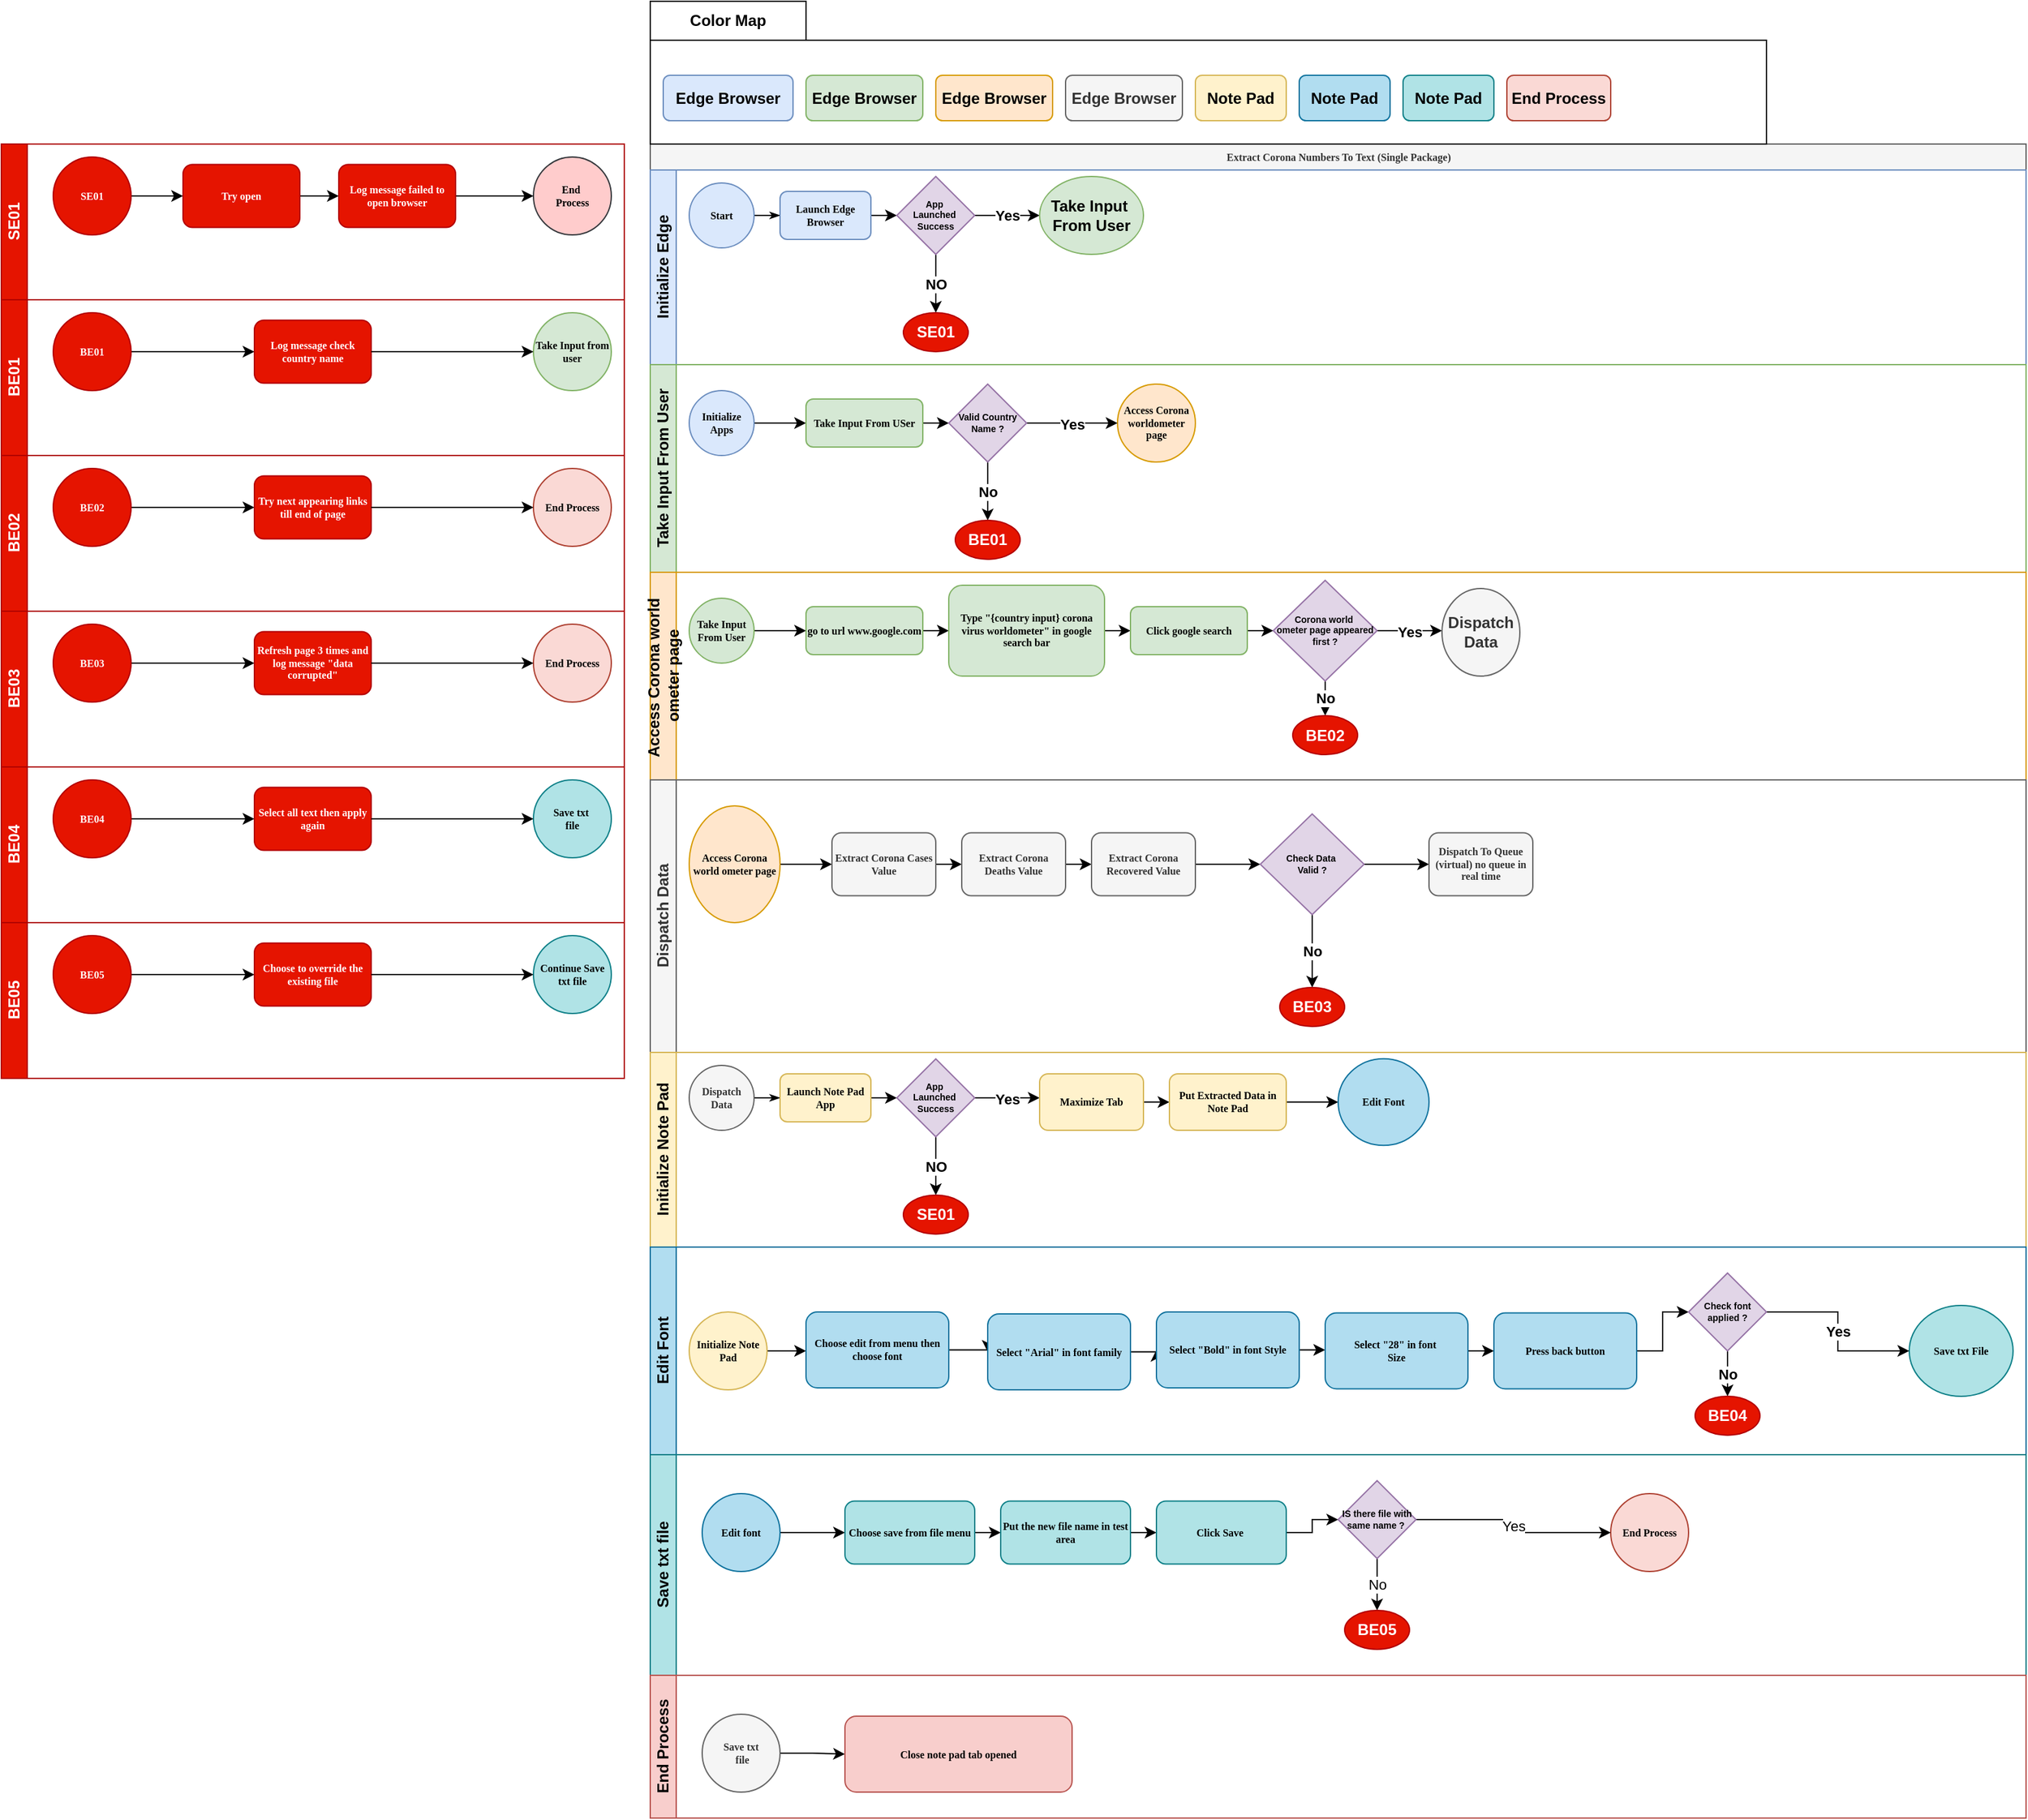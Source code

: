 <mxfile version="28.1.2">
  <diagram name="Page-1" id="c7488fd3-1785-93aa-aadb-54a6760d102a">
    <mxGraphModel dx="2142" dy="1476" grid="1" gridSize="10" guides="1" tooltips="1" connect="1" arrows="1" fold="1" page="1" pageScale="1" pageWidth="1100" pageHeight="850" background="none" math="0" shadow="0">
      <root>
        <mxCell id="0" />
        <mxCell id="1" parent="0" />
        <mxCell id="2b4e8129b02d487f-1" value="Extract Corona Numbers To Text (Single Package)" style="swimlane;html=1;childLayout=stackLayout;horizontal=1;startSize=20;horizontalStack=0;rounded=0;shadow=0;labelBackgroundColor=none;strokeWidth=1;fontFamily=Verdana;fontSize=8;align=center;fillColor=#f5f5f5;fontColor=#333333;strokeColor=#666666;" parent="1" vertex="1">
          <mxGeometry x="180" y="60" width="1060" height="1290" as="geometry">
            <mxRectangle x="180" y="70" width="60" height="20" as="alternateBounds" />
          </mxGeometry>
        </mxCell>
        <mxCell id="2b4e8129b02d487f-2" value="Initialize Edge" style="swimlane;html=1;startSize=20;horizontal=0;fillColor=#dae8fc;strokeColor=#6c8ebf;" parent="2b4e8129b02d487f-1" vertex="1">
          <mxGeometry y="20" width="1060" height="150" as="geometry" />
        </mxCell>
        <mxCell id="2b4e8129b02d487f-18" style="edgeStyle=orthogonalEdgeStyle;rounded=0;html=1;labelBackgroundColor=none;startArrow=none;startFill=0;startSize=5;endArrow=classicThin;endFill=1;endSize=5;jettySize=auto;orthogonalLoop=1;strokeWidth=1;fontFamily=Verdana;fontSize=8" parent="2b4e8129b02d487f-2" source="2b4e8129b02d487f-5" target="2b4e8129b02d487f-6" edge="1">
          <mxGeometry relative="1" as="geometry" />
        </mxCell>
        <mxCell id="2b4e8129b02d487f-5" value="Start" style="ellipse;whiteSpace=wrap;html=1;rounded=0;shadow=0;labelBackgroundColor=none;strokeWidth=1;fontFamily=Verdana;fontSize=8;align=center;fillColor=#dae8fc;strokeColor=#6c8ebf;fontStyle=1" parent="2b4e8129b02d487f-2" vertex="1">
          <mxGeometry x="30" y="10" width="50" height="50" as="geometry" />
        </mxCell>
        <mxCell id="lynWyJ27UmlPL52xSpIG-3" style="edgeStyle=orthogonalEdgeStyle;rounded=0;orthogonalLoop=1;jettySize=auto;html=1;exitX=1;exitY=0.5;exitDx=0;exitDy=0;entryX=0;entryY=0.5;entryDx=0;entryDy=0;" parent="2b4e8129b02d487f-2" source="2b4e8129b02d487f-6" target="lynWyJ27UmlPL52xSpIG-2" edge="1">
          <mxGeometry relative="1" as="geometry" />
        </mxCell>
        <mxCell id="2b4e8129b02d487f-6" value="Launch Edge Browser" style="rounded=1;whiteSpace=wrap;html=1;shadow=0;labelBackgroundColor=none;strokeWidth=1;fontFamily=Verdana;fontSize=8;align=center;fillColor=#dae8fc;strokeColor=#6c8ebf;fontStyle=1" parent="2b4e8129b02d487f-2" vertex="1">
          <mxGeometry x="100" y="16.5" width="70" height="37" as="geometry" />
        </mxCell>
        <mxCell id="lynWyJ27UmlPL52xSpIG-4" value="NO" style="edgeStyle=orthogonalEdgeStyle;rounded=0;orthogonalLoop=1;jettySize=auto;html=1;exitX=0.5;exitY=1;exitDx=0;exitDy=0;entryX=0.5;entryY=0;entryDx=0;entryDy=0;fontStyle=1" parent="2b4e8129b02d487f-2" source="lynWyJ27UmlPL52xSpIG-2" target="lynWyJ27UmlPL52xSpIG-1" edge="1">
          <mxGeometry relative="1" as="geometry" />
        </mxCell>
        <mxCell id="lynWyJ27UmlPL52xSpIG-6" value="Yes" style="edgeStyle=orthogonalEdgeStyle;rounded=0;orthogonalLoop=1;jettySize=auto;html=1;exitX=1;exitY=0.5;exitDx=0;exitDy=0;entryX=0;entryY=0.5;entryDx=0;entryDy=0;fontStyle=1" parent="2b4e8129b02d487f-2" source="lynWyJ27UmlPL52xSpIG-2" target="lynWyJ27UmlPL52xSpIG-25" edge="1">
          <mxGeometry relative="1" as="geometry">
            <mxPoint x="300" y="35" as="targetPoint" />
          </mxGeometry>
        </mxCell>
        <mxCell id="lynWyJ27UmlPL52xSpIG-2" value="App&amp;nbsp;&lt;div&gt;Launched&amp;nbsp;&lt;/div&gt;&lt;div&gt;Success&lt;/div&gt;" style="rhombus;whiteSpace=wrap;html=1;fillColor=#e1d5e7;strokeColor=#9673a6;fontSize=7;fontStyle=1" parent="2b4e8129b02d487f-2" vertex="1">
          <mxGeometry x="190" y="5" width="60" height="60" as="geometry" />
        </mxCell>
        <mxCell id="lynWyJ27UmlPL52xSpIG-1" value="SE01" style="ellipse;whiteSpace=wrap;html=1;fontStyle=1;fillColor=#e51400;fontColor=#ffffff;strokeColor=#B20000;" parent="2b4e8129b02d487f-2" vertex="1">
          <mxGeometry x="195" y="110" width="50" height="30" as="geometry" />
        </mxCell>
        <mxCell id="lynWyJ27UmlPL52xSpIG-25" value="&lt;font face=&quot;Helvetica&quot;&gt;&lt;span style=&quot;font-size: 12px; text-wrap-mode: nowrap;&quot;&gt;Take Input&amp;nbsp;&lt;/span&gt;&lt;/font&gt;&lt;div&gt;&lt;font face=&quot;Helvetica&quot;&gt;&lt;span style=&quot;font-size: 12px; text-wrap-mode: nowrap;&quot;&gt;From User&lt;/span&gt;&lt;/font&gt;&lt;/div&gt;" style="ellipse;whiteSpace=wrap;html=1;rounded=0;shadow=0;labelBackgroundColor=none;strokeWidth=1;fontFamily=Verdana;fontSize=8;align=center;fillColor=#d5e8d4;strokeColor=#82b366;fontStyle=1" parent="2b4e8129b02d487f-2" vertex="1">
          <mxGeometry x="300" y="5" width="80" height="60" as="geometry" />
        </mxCell>
        <mxCell id="7SpoKRPtstdozS_-fgGi-1" value="Take Input From User" style="swimlane;html=1;startSize=20;horizontal=0;fillColor=#d5e8d4;strokeColor=#82b366;" vertex="1" parent="2b4e8129b02d487f-1">
          <mxGeometry y="170" width="1060" height="160" as="geometry" />
        </mxCell>
        <mxCell id="7SpoKRPtstdozS_-fgGi-2" style="edgeStyle=orthogonalEdgeStyle;rounded=0;orthogonalLoop=1;jettySize=auto;html=1;exitX=1;exitY=0.5;exitDx=0;exitDy=0;entryX=0;entryY=0.5;entryDx=0;entryDy=0;" edge="1" parent="7SpoKRPtstdozS_-fgGi-1" source="7SpoKRPtstdozS_-fgGi-3" target="7SpoKRPtstdozS_-fgGi-5">
          <mxGeometry relative="1" as="geometry" />
        </mxCell>
        <mxCell id="7SpoKRPtstdozS_-fgGi-3" value="Initialize Apps" style="ellipse;whiteSpace=wrap;html=1;rounded=0;shadow=0;labelBackgroundColor=none;strokeWidth=1;fontFamily=Verdana;fontSize=8;align=center;fillColor=#dae8fc;strokeColor=#6c8ebf;fontStyle=1" vertex="1" parent="7SpoKRPtstdozS_-fgGi-1">
          <mxGeometry x="30" y="20" width="50" height="50" as="geometry" />
        </mxCell>
        <mxCell id="7SpoKRPtstdozS_-fgGi-4" style="edgeStyle=orthogonalEdgeStyle;rounded=0;orthogonalLoop=1;jettySize=auto;html=1;exitX=1;exitY=0.5;exitDx=0;exitDy=0;entryX=0;entryY=0.5;entryDx=0;entryDy=0;" edge="1" parent="7SpoKRPtstdozS_-fgGi-1" source="7SpoKRPtstdozS_-fgGi-5">
          <mxGeometry relative="1" as="geometry">
            <mxPoint x="230" y="45" as="targetPoint" />
          </mxGeometry>
        </mxCell>
        <mxCell id="7SpoKRPtstdozS_-fgGi-5" value="Take Input From USer" style="rounded=1;whiteSpace=wrap;html=1;shadow=0;labelBackgroundColor=none;strokeWidth=1;fontFamily=Verdana;fontSize=8;align=center;fillColor=#d5e8d4;strokeColor=#82b366;fontStyle=1" vertex="1" parent="7SpoKRPtstdozS_-fgGi-1">
          <mxGeometry x="120" y="26.5" width="90" height="37" as="geometry" />
        </mxCell>
        <mxCell id="7SpoKRPtstdozS_-fgGi-8" value="Access Corona worldometer page" style="ellipse;whiteSpace=wrap;html=1;rounded=0;shadow=0;labelBackgroundColor=none;strokeWidth=1;fontFamily=Verdana;fontSize=8;align=center;fillColor=#ffe6cc;strokeColor=#d79b00;fontStyle=1" vertex="1" parent="7SpoKRPtstdozS_-fgGi-1">
          <mxGeometry x="360" y="15" width="60" height="60" as="geometry" />
        </mxCell>
        <mxCell id="7SpoKRPtstdozS_-fgGi-23" value="No" style="edgeStyle=orthogonalEdgeStyle;rounded=0;orthogonalLoop=1;jettySize=auto;html=1;exitX=0.5;exitY=1;exitDx=0;exitDy=0;entryX=0.5;entryY=0;entryDx=0;entryDy=0;fontStyle=1" edge="1" parent="7SpoKRPtstdozS_-fgGi-1" source="7SpoKRPtstdozS_-fgGi-25" target="7SpoKRPtstdozS_-fgGi-26">
          <mxGeometry relative="1" as="geometry" />
        </mxCell>
        <mxCell id="7SpoKRPtstdozS_-fgGi-24" value="Yes" style="edgeStyle=orthogonalEdgeStyle;rounded=0;orthogonalLoop=1;jettySize=auto;html=1;exitX=1;exitY=0.5;exitDx=0;exitDy=0;entryX=0;entryY=0.5;entryDx=0;entryDy=0;fontStyle=1" edge="1" parent="7SpoKRPtstdozS_-fgGi-1" source="7SpoKRPtstdozS_-fgGi-25">
          <mxGeometry relative="1" as="geometry">
            <mxPoint x="360" y="45" as="targetPoint" />
          </mxGeometry>
        </mxCell>
        <mxCell id="7SpoKRPtstdozS_-fgGi-25" value="Valid Country Name ?" style="rhombus;whiteSpace=wrap;html=1;fillColor=#e1d5e7;strokeColor=#9673a6;fontSize=7;fontStyle=1" vertex="1" parent="7SpoKRPtstdozS_-fgGi-1">
          <mxGeometry x="230" y="15" width="60" height="60" as="geometry" />
        </mxCell>
        <mxCell id="7SpoKRPtstdozS_-fgGi-26" value="BE01" style="ellipse;whiteSpace=wrap;html=1;fontStyle=1;fillColor=#e51400;fontColor=#ffffff;strokeColor=#B20000;" vertex="1" parent="7SpoKRPtstdozS_-fgGi-1">
          <mxGeometry x="235" y="120" width="50" height="30" as="geometry" />
        </mxCell>
        <mxCell id="2b4e8129b02d487f-3" value="Access Corona world&amp;nbsp;&lt;div&gt;ometer page&lt;/div&gt;" style="swimlane;html=1;startSize=20;horizontal=0;fillColor=#ffe6cc;strokeColor=#d79b00;" parent="2b4e8129b02d487f-1" vertex="1">
          <mxGeometry y="330" width="1060" height="160" as="geometry" />
        </mxCell>
        <mxCell id="lynWyJ27UmlPL52xSpIG-29" style="edgeStyle=orthogonalEdgeStyle;rounded=0;orthogonalLoop=1;jettySize=auto;html=1;exitX=1;exitY=0.5;exitDx=0;exitDy=0;entryX=0;entryY=0.5;entryDx=0;entryDy=0;" parent="2b4e8129b02d487f-3" source="lynWyJ27UmlPL52xSpIG-27" target="lynWyJ27UmlPL52xSpIG-28" edge="1">
          <mxGeometry relative="1" as="geometry" />
        </mxCell>
        <mxCell id="lynWyJ27UmlPL52xSpIG-27" value="Take Input From User" style="ellipse;whiteSpace=wrap;html=1;rounded=0;shadow=0;labelBackgroundColor=none;strokeWidth=1;fontFamily=Verdana;fontSize=8;align=center;fillColor=#d5e8d4;strokeColor=#82b366;fontStyle=1" parent="2b4e8129b02d487f-3" vertex="1">
          <mxGeometry x="30" y="20" width="50" height="50" as="geometry" />
        </mxCell>
        <mxCell id="lynWyJ27UmlPL52xSpIG-32" style="edgeStyle=orthogonalEdgeStyle;rounded=0;orthogonalLoop=1;jettySize=auto;html=1;exitX=1;exitY=0.5;exitDx=0;exitDy=0;entryX=0;entryY=0.5;entryDx=0;entryDy=0;" parent="2b4e8129b02d487f-3" source="lynWyJ27UmlPL52xSpIG-28" edge="1">
          <mxGeometry relative="1" as="geometry">
            <mxPoint x="230" y="45" as="targetPoint" />
          </mxGeometry>
        </mxCell>
        <mxCell id="lynWyJ27UmlPL52xSpIG-28" value="go to url www.google.com" style="rounded=1;whiteSpace=wrap;html=1;shadow=0;labelBackgroundColor=none;strokeWidth=1;fontFamily=Verdana;fontSize=8;align=center;fillColor=#d5e8d4;strokeColor=#82b366;fontStyle=1" parent="2b4e8129b02d487f-3" vertex="1">
          <mxGeometry x="120" y="26.5" width="90" height="37" as="geometry" />
        </mxCell>
        <mxCell id="NPYk2-gNOx9nYLWtcwtR-2" style="edgeStyle=orthogonalEdgeStyle;rounded=0;orthogonalLoop=1;jettySize=auto;html=1;exitX=1;exitY=0.5;exitDx=0;exitDy=0;entryX=0;entryY=0.5;entryDx=0;entryDy=0;" parent="2b4e8129b02d487f-3" source="lynWyJ27UmlPL52xSpIG-35" target="NPYk2-gNOx9nYLWtcwtR-1" edge="1">
          <mxGeometry relative="1" as="geometry" />
        </mxCell>
        <mxCell id="lynWyJ27UmlPL52xSpIG-35" value="Type &quot;{country input} corona virus worldometer&quot; in google search bar" style="rounded=1;whiteSpace=wrap;html=1;shadow=0;labelBackgroundColor=none;strokeWidth=1;fontFamily=Verdana;fontSize=8;align=center;fillColor=#d5e8d4;strokeColor=#82b366;fontStyle=1" parent="2b4e8129b02d487f-3" vertex="1">
          <mxGeometry x="230" y="10" width="120" height="70" as="geometry" />
        </mxCell>
        <mxCell id="CSiGIN4jMo8cBrUreZCy-11" style="edgeStyle=orthogonalEdgeStyle;rounded=0;orthogonalLoop=1;jettySize=auto;html=1;exitX=1;exitY=0.5;exitDx=0;exitDy=0;entryX=0;entryY=0.5;entryDx=0;entryDy=0;" parent="2b4e8129b02d487f-3" source="NPYk2-gNOx9nYLWtcwtR-1" target="CSiGIN4jMo8cBrUreZCy-10" edge="1">
          <mxGeometry relative="1" as="geometry" />
        </mxCell>
        <mxCell id="NPYk2-gNOx9nYLWtcwtR-1" value="Click google search" style="rounded=1;whiteSpace=wrap;html=1;shadow=0;labelBackgroundColor=none;strokeWidth=1;fontFamily=Verdana;fontSize=8;align=center;fillColor=#d5e8d4;strokeColor=#82b366;fontStyle=1" parent="2b4e8129b02d487f-3" vertex="1">
          <mxGeometry x="370" y="26.5" width="90" height="37" as="geometry" />
        </mxCell>
        <mxCell id="CSiGIN4jMo8cBrUreZCy-13" value="No" style="edgeStyle=orthogonalEdgeStyle;rounded=0;orthogonalLoop=1;jettySize=auto;html=1;exitX=0.5;exitY=1;exitDx=0;exitDy=0;entryX=0.5;entryY=0;entryDx=0;entryDy=0;fontStyle=1" parent="2b4e8129b02d487f-3" source="CSiGIN4jMo8cBrUreZCy-10" target="CSiGIN4jMo8cBrUreZCy-12" edge="1">
          <mxGeometry relative="1" as="geometry" />
        </mxCell>
        <mxCell id="CSiGIN4jMo8cBrUreZCy-14" value="Yes" style="edgeStyle=orthogonalEdgeStyle;rounded=0;orthogonalLoop=1;jettySize=auto;html=1;exitX=1;exitY=0.5;exitDx=0;exitDy=0;fontStyle=1" parent="2b4e8129b02d487f-3" source="CSiGIN4jMo8cBrUreZCy-10" edge="1">
          <mxGeometry relative="1" as="geometry">
            <mxPoint x="610" y="45" as="targetPoint" />
          </mxGeometry>
        </mxCell>
        <mxCell id="CSiGIN4jMo8cBrUreZCy-10" value="Corona world&amp;nbsp;&lt;div&gt;ometer page appeared first ?&lt;/div&gt;" style="rhombus;whiteSpace=wrap;html=1;fillColor=#e1d5e7;strokeColor=#9673a6;fontSize=7;fontStyle=1" parent="2b4e8129b02d487f-3" vertex="1">
          <mxGeometry x="480" y="6.25" width="80" height="77.5" as="geometry" />
        </mxCell>
        <mxCell id="CSiGIN4jMo8cBrUreZCy-12" value="BE02" style="ellipse;whiteSpace=wrap;html=1;fontStyle=1;fillColor=#e51400;fontColor=#ffffff;strokeColor=#B20000;" parent="2b4e8129b02d487f-3" vertex="1">
          <mxGeometry x="495" y="110.5" width="50" height="30" as="geometry" />
        </mxCell>
        <mxCell id="7SpoKRPtstdozS_-fgGi-44" value="Dispatch Data" style="ellipse;whiteSpace=wrap;html=1;fontStyle=1;fillColor=#f5f5f5;strokeColor=#666666;fontColor=#333333;" vertex="1" parent="2b4e8129b02d487f-3">
          <mxGeometry x="610" y="12.5" width="60" height="67.5" as="geometry" />
        </mxCell>
        <mxCell id="m5smUrmSbZEZKF3f6fhh-96" value="Dispatch Data" style="swimlane;html=1;startSize=20;horizontal=0;fillColor=#f5f5f5;strokeColor=#666666;fontColor=#333333;" parent="2b4e8129b02d487f-1" vertex="1">
          <mxGeometry y="490" width="1060" height="210" as="geometry" />
        </mxCell>
        <mxCell id="m5smUrmSbZEZKF3f6fhh-97" style="edgeStyle=orthogonalEdgeStyle;rounded=0;orthogonalLoop=1;jettySize=auto;html=1;exitX=1;exitY=0.5;exitDx=0;exitDy=0;entryX=0;entryY=0.5;entryDx=0;entryDy=0;" parent="m5smUrmSbZEZKF3f6fhh-96" source="m5smUrmSbZEZKF3f6fhh-98" target="m5smUrmSbZEZKF3f6fhh-100" edge="1">
          <mxGeometry relative="1" as="geometry" />
        </mxCell>
        <mxCell id="m5smUrmSbZEZKF3f6fhh-98" value="Access Corona world ometer page" style="ellipse;whiteSpace=wrap;html=1;rounded=0;shadow=0;labelBackgroundColor=none;strokeWidth=1;fontFamily=Verdana;fontSize=8;align=center;fillColor=#ffe6cc;strokeColor=#d79b00;fontStyle=1" parent="m5smUrmSbZEZKF3f6fhh-96" vertex="1">
          <mxGeometry x="30" y="20" width="70" height="90" as="geometry" />
        </mxCell>
        <mxCell id="7SpoKRPtstdozS_-fgGi-47" style="edgeStyle=orthogonalEdgeStyle;rounded=0;orthogonalLoop=1;jettySize=auto;html=1;exitX=1;exitY=0.5;exitDx=0;exitDy=0;entryX=0;entryY=0.5;entryDx=0;entryDy=0;" edge="1" parent="m5smUrmSbZEZKF3f6fhh-96" source="m5smUrmSbZEZKF3f6fhh-100" target="7SpoKRPtstdozS_-fgGi-45">
          <mxGeometry relative="1" as="geometry" />
        </mxCell>
        <mxCell id="m5smUrmSbZEZKF3f6fhh-100" value="Extract Corona Cases Value" style="rounded=1;whiteSpace=wrap;html=1;shadow=0;labelBackgroundColor=none;strokeWidth=1;fontFamily=Verdana;fontSize=8;align=center;fillColor=#f5f5f5;strokeColor=#666666;fontStyle=1;fontColor=#333333;" parent="m5smUrmSbZEZKF3f6fhh-96" vertex="1">
          <mxGeometry x="140" y="40.75" width="80" height="48.5" as="geometry" />
        </mxCell>
        <mxCell id="7SpoKRPtstdozS_-fgGi-48" style="edgeStyle=orthogonalEdgeStyle;rounded=0;orthogonalLoop=1;jettySize=auto;html=1;exitX=1;exitY=0.5;exitDx=0;exitDy=0;entryX=0;entryY=0.5;entryDx=0;entryDy=0;" edge="1" parent="m5smUrmSbZEZKF3f6fhh-96" source="7SpoKRPtstdozS_-fgGi-45" target="7SpoKRPtstdozS_-fgGi-46">
          <mxGeometry relative="1" as="geometry" />
        </mxCell>
        <mxCell id="7SpoKRPtstdozS_-fgGi-45" value="Extract Corona Deaths Value" style="rounded=1;whiteSpace=wrap;html=1;shadow=0;labelBackgroundColor=none;strokeWidth=1;fontFamily=Verdana;fontSize=8;align=center;fillColor=#f5f5f5;strokeColor=#666666;fontStyle=1;fontColor=#333333;" vertex="1" parent="m5smUrmSbZEZKF3f6fhh-96">
          <mxGeometry x="240" y="40.75" width="80" height="48.5" as="geometry" />
        </mxCell>
        <mxCell id="7SpoKRPtstdozS_-fgGi-50" style="edgeStyle=orthogonalEdgeStyle;rounded=0;orthogonalLoop=1;jettySize=auto;html=1;exitX=1;exitY=0.5;exitDx=0;exitDy=0;entryX=0;entryY=0.5;entryDx=0;entryDy=0;" edge="1" parent="m5smUrmSbZEZKF3f6fhh-96" source="7SpoKRPtstdozS_-fgGi-46" target="7SpoKRPtstdozS_-fgGi-49">
          <mxGeometry relative="1" as="geometry" />
        </mxCell>
        <mxCell id="7SpoKRPtstdozS_-fgGi-46" value="Extract Corona Recovered Value" style="rounded=1;whiteSpace=wrap;html=1;shadow=0;labelBackgroundColor=none;strokeWidth=1;fontFamily=Verdana;fontSize=8;align=center;fillColor=#f5f5f5;strokeColor=#666666;fontStyle=1;fontColor=#333333;" vertex="1" parent="m5smUrmSbZEZKF3f6fhh-96">
          <mxGeometry x="340" y="40.75" width="80" height="48.5" as="geometry" />
        </mxCell>
        <mxCell id="7SpoKRPtstdozS_-fgGi-52" value="No" style="edgeStyle=orthogonalEdgeStyle;rounded=0;orthogonalLoop=1;jettySize=auto;html=1;exitX=0.5;exitY=1;exitDx=0;exitDy=0;entryX=0.5;entryY=0;entryDx=0;entryDy=0;fontStyle=1" edge="1" parent="m5smUrmSbZEZKF3f6fhh-96" source="7SpoKRPtstdozS_-fgGi-49" target="7SpoKRPtstdozS_-fgGi-51">
          <mxGeometry relative="1" as="geometry" />
        </mxCell>
        <mxCell id="7SpoKRPtstdozS_-fgGi-54" style="edgeStyle=orthogonalEdgeStyle;rounded=0;orthogonalLoop=1;jettySize=auto;html=1;exitX=1;exitY=0.5;exitDx=0;exitDy=0;entryX=0;entryY=0.5;entryDx=0;entryDy=0;" edge="1" parent="m5smUrmSbZEZKF3f6fhh-96" source="7SpoKRPtstdozS_-fgGi-49" target="7SpoKRPtstdozS_-fgGi-53">
          <mxGeometry relative="1" as="geometry" />
        </mxCell>
        <mxCell id="7SpoKRPtstdozS_-fgGi-49" value="Check Data&amp;nbsp;&lt;div&gt;Valid ?&lt;/div&gt;" style="rhombus;whiteSpace=wrap;html=1;fillColor=#e1d5e7;strokeColor=#9673a6;fontSize=7;fontStyle=1" vertex="1" parent="m5smUrmSbZEZKF3f6fhh-96">
          <mxGeometry x="470" y="26.25" width="80" height="77.5" as="geometry" />
        </mxCell>
        <mxCell id="7SpoKRPtstdozS_-fgGi-51" value="BE03" style="ellipse;whiteSpace=wrap;html=1;fontStyle=1;fillColor=#e51400;fontColor=#ffffff;strokeColor=#B20000;" vertex="1" parent="m5smUrmSbZEZKF3f6fhh-96">
          <mxGeometry x="485" y="160" width="50" height="30" as="geometry" />
        </mxCell>
        <mxCell id="7SpoKRPtstdozS_-fgGi-53" value="Dispatch To Queue (virtual) no queue in real time" style="rounded=1;whiteSpace=wrap;html=1;shadow=0;labelBackgroundColor=none;strokeWidth=1;fontFamily=Verdana;fontSize=8;align=center;fillColor=#f5f5f5;strokeColor=#666666;fontStyle=1;fontColor=#333333;" vertex="1" parent="m5smUrmSbZEZKF3f6fhh-96">
          <mxGeometry x="600" y="40.75" width="80" height="48.5" as="geometry" />
        </mxCell>
        <mxCell id="7SpoKRPtstdozS_-fgGi-55" value="Initialize Note Pad" style="swimlane;html=1;startSize=20;horizontal=0;fillColor=#fff2cc;strokeColor=#d6b656;" vertex="1" parent="2b4e8129b02d487f-1">
          <mxGeometry y="700" width="1060" height="150" as="geometry" />
        </mxCell>
        <mxCell id="7SpoKRPtstdozS_-fgGi-56" style="edgeStyle=orthogonalEdgeStyle;rounded=0;html=1;labelBackgroundColor=none;startArrow=none;startFill=0;startSize=5;endArrow=classicThin;endFill=1;endSize=5;jettySize=auto;orthogonalLoop=1;strokeWidth=1;fontFamily=Verdana;fontSize=8" edge="1" parent="7SpoKRPtstdozS_-fgGi-55" source="7SpoKRPtstdozS_-fgGi-57" target="7SpoKRPtstdozS_-fgGi-59">
          <mxGeometry relative="1" as="geometry" />
        </mxCell>
        <mxCell id="7SpoKRPtstdozS_-fgGi-57" value="Dispatch Data" style="ellipse;whiteSpace=wrap;html=1;rounded=0;shadow=0;labelBackgroundColor=none;strokeWidth=1;fontFamily=Verdana;fontSize=8;align=center;fillColor=#f5f5f5;strokeColor=#666666;fontStyle=1;fontColor=#333333;" vertex="1" parent="7SpoKRPtstdozS_-fgGi-55">
          <mxGeometry x="30" y="10" width="50" height="50" as="geometry" />
        </mxCell>
        <mxCell id="7SpoKRPtstdozS_-fgGi-58" style="edgeStyle=orthogonalEdgeStyle;rounded=0;orthogonalLoop=1;jettySize=auto;html=1;exitX=1;exitY=0.5;exitDx=0;exitDy=0;entryX=0;entryY=0.5;entryDx=0;entryDy=0;" edge="1" parent="7SpoKRPtstdozS_-fgGi-55" source="7SpoKRPtstdozS_-fgGi-59" target="7SpoKRPtstdozS_-fgGi-62">
          <mxGeometry relative="1" as="geometry" />
        </mxCell>
        <mxCell id="7SpoKRPtstdozS_-fgGi-59" value="Launch Note Pad App" style="rounded=1;whiteSpace=wrap;html=1;shadow=0;labelBackgroundColor=none;strokeWidth=1;fontFamily=Verdana;fontSize=8;align=center;fillColor=#fff2cc;strokeColor=#d6b656;fontStyle=1" vertex="1" parent="7SpoKRPtstdozS_-fgGi-55">
          <mxGeometry x="100" y="16.5" width="70" height="37" as="geometry" />
        </mxCell>
        <mxCell id="7SpoKRPtstdozS_-fgGi-60" value="NO" style="edgeStyle=orthogonalEdgeStyle;rounded=0;orthogonalLoop=1;jettySize=auto;html=1;exitX=0.5;exitY=1;exitDx=0;exitDy=0;entryX=0.5;entryY=0;entryDx=0;entryDy=0;fontStyle=1" edge="1" parent="7SpoKRPtstdozS_-fgGi-55" source="7SpoKRPtstdozS_-fgGi-62" target="7SpoKRPtstdozS_-fgGi-63">
          <mxGeometry relative="1" as="geometry" />
        </mxCell>
        <mxCell id="7SpoKRPtstdozS_-fgGi-61" value="Yes" style="edgeStyle=orthogonalEdgeStyle;rounded=0;orthogonalLoop=1;jettySize=auto;html=1;exitX=1;exitY=0.5;exitDx=0;exitDy=0;entryX=0;entryY=0.5;entryDx=0;entryDy=0;fontStyle=1" edge="1" parent="7SpoKRPtstdozS_-fgGi-55" source="7SpoKRPtstdozS_-fgGi-62">
          <mxGeometry relative="1" as="geometry">
            <mxPoint x="300" y="35" as="targetPoint" />
          </mxGeometry>
        </mxCell>
        <mxCell id="7SpoKRPtstdozS_-fgGi-62" value="App&amp;nbsp;&lt;div&gt;Launched&amp;nbsp;&lt;/div&gt;&lt;div&gt;Success&lt;/div&gt;" style="rhombus;whiteSpace=wrap;html=1;fillColor=#e1d5e7;strokeColor=#9673a6;fontSize=7;fontStyle=1" vertex="1" parent="7SpoKRPtstdozS_-fgGi-55">
          <mxGeometry x="190" y="5" width="60" height="60" as="geometry" />
        </mxCell>
        <mxCell id="7SpoKRPtstdozS_-fgGi-63" value="SE01" style="ellipse;whiteSpace=wrap;html=1;fontStyle=1;fillColor=#e51400;fontColor=#ffffff;strokeColor=#B20000;" vertex="1" parent="7SpoKRPtstdozS_-fgGi-55">
          <mxGeometry x="195" y="110" width="50" height="30" as="geometry" />
        </mxCell>
        <mxCell id="7SpoKRPtstdozS_-fgGi-68" style="edgeStyle=orthogonalEdgeStyle;rounded=0;orthogonalLoop=1;jettySize=auto;html=1;exitX=1;exitY=0.5;exitDx=0;exitDy=0;entryX=0;entryY=0.5;entryDx=0;entryDy=0;" edge="1" parent="7SpoKRPtstdozS_-fgGi-55" source="7SpoKRPtstdozS_-fgGi-66" target="7SpoKRPtstdozS_-fgGi-67">
          <mxGeometry relative="1" as="geometry" />
        </mxCell>
        <mxCell id="7SpoKRPtstdozS_-fgGi-66" value="Maximize Tab" style="rounded=1;whiteSpace=wrap;html=1;shadow=0;labelBackgroundColor=none;strokeWidth=1;fontFamily=Verdana;fontSize=8;align=center;fillColor=#fff2cc;strokeColor=#d6b656;fontStyle=1" vertex="1" parent="7SpoKRPtstdozS_-fgGi-55">
          <mxGeometry x="300" y="16.5" width="80" height="43.5" as="geometry" />
        </mxCell>
        <mxCell id="7SpoKRPtstdozS_-fgGi-70" style="edgeStyle=orthogonalEdgeStyle;rounded=0;orthogonalLoop=1;jettySize=auto;html=1;exitX=1;exitY=0.5;exitDx=0;exitDy=0;entryX=0;entryY=0.5;entryDx=0;entryDy=0;" edge="1" parent="7SpoKRPtstdozS_-fgGi-55" source="7SpoKRPtstdozS_-fgGi-67" target="7SpoKRPtstdozS_-fgGi-69">
          <mxGeometry relative="1" as="geometry" />
        </mxCell>
        <mxCell id="7SpoKRPtstdozS_-fgGi-67" value="Put Extracted Data in Note Pad" style="rounded=1;whiteSpace=wrap;html=1;shadow=0;labelBackgroundColor=none;strokeWidth=1;fontFamily=Verdana;fontSize=8;align=center;fillColor=#fff2cc;strokeColor=#d6b656;fontStyle=1" vertex="1" parent="7SpoKRPtstdozS_-fgGi-55">
          <mxGeometry x="400" y="16.5" width="90" height="43.5" as="geometry" />
        </mxCell>
        <mxCell id="7SpoKRPtstdozS_-fgGi-69" value="Edit Font" style="ellipse;whiteSpace=wrap;html=1;rounded=0;shadow=0;labelBackgroundColor=none;strokeWidth=1;fontFamily=Verdana;fontSize=8;align=center;fillColor=#b1ddf0;strokeColor=#10739e;fontStyle=1;" vertex="1" parent="7SpoKRPtstdozS_-fgGi-55">
          <mxGeometry x="530" y="4.87" width="70" height="66.75" as="geometry" />
        </mxCell>
        <mxCell id="2b4e8129b02d487f-4" value="Edit Font" style="swimlane;html=1;startSize=20;horizontal=0;fillColor=#b1ddf0;strokeColor=#10739e;" parent="2b4e8129b02d487f-1" vertex="1">
          <mxGeometry y="850" width="1060" height="160" as="geometry" />
        </mxCell>
        <mxCell id="lynWyJ27UmlPL52xSpIG-43" style="edgeStyle=orthogonalEdgeStyle;rounded=0;orthogonalLoop=1;jettySize=auto;html=1;exitX=1;exitY=0.5;exitDx=0;exitDy=0;entryX=0;entryY=0.5;entryDx=0;entryDy=0;" parent="2b4e8129b02d487f-4" source="lynWyJ27UmlPL52xSpIG-41" target="lynWyJ27UmlPL52xSpIG-42" edge="1">
          <mxGeometry relative="1" as="geometry" />
        </mxCell>
        <mxCell id="lynWyJ27UmlPL52xSpIG-41" value="Initialize Note Pad" style="ellipse;whiteSpace=wrap;html=1;rounded=0;shadow=0;labelBackgroundColor=none;strokeWidth=1;fontFamily=Verdana;fontSize=8;align=center;fillColor=#fff2cc;strokeColor=#d6b656;fontStyle=1" parent="2b4e8129b02d487f-4" vertex="1">
          <mxGeometry x="30" y="50" width="60" height="60" as="geometry" />
        </mxCell>
        <mxCell id="7SpoKRPtstdozS_-fgGi-77" style="edgeStyle=orthogonalEdgeStyle;rounded=0;orthogonalLoop=1;jettySize=auto;html=1;exitX=1;exitY=0.5;exitDx=0;exitDy=0;entryX=0;entryY=0.5;entryDx=0;entryDy=0;" edge="1" parent="2b4e8129b02d487f-4" source="lynWyJ27UmlPL52xSpIG-42" target="7SpoKRPtstdozS_-fgGi-74">
          <mxGeometry relative="1" as="geometry" />
        </mxCell>
        <mxCell id="lynWyJ27UmlPL52xSpIG-42" value="Choose edit from menu then choose font" style="rounded=1;whiteSpace=wrap;html=1;shadow=0;labelBackgroundColor=none;strokeWidth=1;fontFamily=Verdana;fontSize=8;align=center;fillColor=#b1ddf0;strokeColor=#10739e;fontStyle=1" parent="2b4e8129b02d487f-4" vertex="1">
          <mxGeometry x="120" y="50" width="110" height="58.5" as="geometry" />
        </mxCell>
        <mxCell id="7SpoKRPtstdozS_-fgGi-78" style="edgeStyle=orthogonalEdgeStyle;rounded=0;orthogonalLoop=1;jettySize=auto;html=1;exitX=1;exitY=0.5;exitDx=0;exitDy=0;entryX=0;entryY=0.5;entryDx=0;entryDy=0;" edge="1" parent="2b4e8129b02d487f-4" source="7SpoKRPtstdozS_-fgGi-74" target="7SpoKRPtstdozS_-fgGi-75">
          <mxGeometry relative="1" as="geometry" />
        </mxCell>
        <mxCell id="7SpoKRPtstdozS_-fgGi-74" value="Select &quot;Arial&quot; in font family" style="rounded=1;whiteSpace=wrap;html=1;shadow=0;labelBackgroundColor=none;strokeWidth=1;fontFamily=Verdana;fontSize=8;align=center;fillColor=#b1ddf0;strokeColor=#10739e;fontStyle=1" vertex="1" parent="2b4e8129b02d487f-4">
          <mxGeometry x="260" y="51.5" width="110" height="58.5" as="geometry" />
        </mxCell>
        <mxCell id="7SpoKRPtstdozS_-fgGi-79" style="edgeStyle=orthogonalEdgeStyle;rounded=0;orthogonalLoop=1;jettySize=auto;html=1;exitX=1;exitY=0.5;exitDx=0;exitDy=0;entryX=0;entryY=0.5;entryDx=0;entryDy=0;" edge="1" parent="2b4e8129b02d487f-4" source="7SpoKRPtstdozS_-fgGi-75" target="7SpoKRPtstdozS_-fgGi-76">
          <mxGeometry relative="1" as="geometry" />
        </mxCell>
        <mxCell id="7SpoKRPtstdozS_-fgGi-75" value="Select &quot;Bold&quot; in font Style" style="rounded=1;whiteSpace=wrap;html=1;shadow=0;labelBackgroundColor=none;strokeWidth=1;fontFamily=Verdana;fontSize=8;align=center;fillColor=#b1ddf0;strokeColor=#10739e;fontStyle=1" vertex="1" parent="2b4e8129b02d487f-4">
          <mxGeometry x="390" y="50" width="110" height="58.5" as="geometry" />
        </mxCell>
        <mxCell id="7SpoKRPtstdozS_-fgGi-81" style="edgeStyle=orthogonalEdgeStyle;rounded=0;orthogonalLoop=1;jettySize=auto;html=1;exitX=1;exitY=0.5;exitDx=0;exitDy=0;entryX=0;entryY=0.5;entryDx=0;entryDy=0;" edge="1" parent="2b4e8129b02d487f-4" source="7SpoKRPtstdozS_-fgGi-76" target="7SpoKRPtstdozS_-fgGi-80">
          <mxGeometry relative="1" as="geometry" />
        </mxCell>
        <mxCell id="7SpoKRPtstdozS_-fgGi-76" value="Select &quot;28&quot; in font&amp;nbsp;&lt;div&gt;Size&lt;/div&gt;" style="rounded=1;whiteSpace=wrap;html=1;shadow=0;labelBackgroundColor=none;strokeWidth=1;fontFamily=Verdana;fontSize=8;align=center;fillColor=#b1ddf0;strokeColor=#10739e;fontStyle=1" vertex="1" parent="2b4e8129b02d487f-4">
          <mxGeometry x="520" y="50.75" width="110" height="58.5" as="geometry" />
        </mxCell>
        <mxCell id="7SpoKRPtstdozS_-fgGi-89" style="edgeStyle=orthogonalEdgeStyle;rounded=0;orthogonalLoop=1;jettySize=auto;html=1;exitX=1;exitY=0.5;exitDx=0;exitDy=0;entryX=0;entryY=0.5;entryDx=0;entryDy=0;" edge="1" parent="2b4e8129b02d487f-4" source="7SpoKRPtstdozS_-fgGi-80" target="7SpoKRPtstdozS_-fgGi-88">
          <mxGeometry relative="1" as="geometry" />
        </mxCell>
        <mxCell id="7SpoKRPtstdozS_-fgGi-80" value="Press back button" style="rounded=1;whiteSpace=wrap;html=1;shadow=0;labelBackgroundColor=none;strokeWidth=1;fontFamily=Verdana;fontSize=8;align=center;fillColor=#b1ddf0;strokeColor=#10739e;fontStyle=1" vertex="1" parent="2b4e8129b02d487f-4">
          <mxGeometry x="650" y="50.75" width="110" height="58.5" as="geometry" />
        </mxCell>
        <mxCell id="7SpoKRPtstdozS_-fgGi-82" value="Save txt File" style="ellipse;whiteSpace=wrap;html=1;rounded=0;shadow=0;labelBackgroundColor=none;strokeWidth=1;fontFamily=Verdana;fontSize=8;align=center;fillColor=#b0e3e6;strokeColor=#0e8088;fontStyle=1" vertex="1" parent="2b4e8129b02d487f-4">
          <mxGeometry x="970" y="45" width="80" height="70" as="geometry" />
        </mxCell>
        <mxCell id="7SpoKRPtstdozS_-fgGi-91" value="No" style="edgeStyle=orthogonalEdgeStyle;rounded=0;orthogonalLoop=1;jettySize=auto;html=1;exitX=0.5;exitY=1;exitDx=0;exitDy=0;entryX=0.5;entryY=0;entryDx=0;entryDy=0;fontStyle=1" edge="1" parent="2b4e8129b02d487f-4" source="7SpoKRPtstdozS_-fgGi-88" target="7SpoKRPtstdozS_-fgGi-90">
          <mxGeometry relative="1" as="geometry" />
        </mxCell>
        <mxCell id="7SpoKRPtstdozS_-fgGi-92" value="Yes" style="edgeStyle=orthogonalEdgeStyle;rounded=0;orthogonalLoop=1;jettySize=auto;html=1;exitX=1;exitY=0.5;exitDx=0;exitDy=0;entryX=0;entryY=0.5;entryDx=0;entryDy=0;fontStyle=1" edge="1" parent="2b4e8129b02d487f-4" source="7SpoKRPtstdozS_-fgGi-88" target="7SpoKRPtstdozS_-fgGi-82">
          <mxGeometry relative="1" as="geometry" />
        </mxCell>
        <mxCell id="7SpoKRPtstdozS_-fgGi-88" value="Check font applied ?" style="rhombus;whiteSpace=wrap;html=1;fillColor=#e1d5e7;strokeColor=#9673a6;fontSize=7;fontStyle=1" vertex="1" parent="2b4e8129b02d487f-4">
          <mxGeometry x="800" y="20" width="60" height="60" as="geometry" />
        </mxCell>
        <mxCell id="7SpoKRPtstdozS_-fgGi-90" value="BE04" style="ellipse;whiteSpace=wrap;html=1;fontStyle=1;fillColor=#e51400;fontColor=#ffffff;strokeColor=#B20000;" vertex="1" parent="2b4e8129b02d487f-4">
          <mxGeometry x="805" y="115" width="50" height="30" as="geometry" />
        </mxCell>
        <mxCell id="7SpoKRPtstdozS_-fgGi-83" value="Save txt file" style="swimlane;html=1;startSize=20;horizontal=0;fillColor=#b0e3e6;strokeColor=#0e8088;" vertex="1" parent="2b4e8129b02d487f-1">
          <mxGeometry y="1010" width="1060" height="170" as="geometry" />
        </mxCell>
        <mxCell id="7SpoKRPtstdozS_-fgGi-84" style="edgeStyle=orthogonalEdgeStyle;rounded=0;orthogonalLoop=1;jettySize=auto;html=1;exitX=1;exitY=0.5;exitDx=0;exitDy=0;entryX=0;entryY=0.5;entryDx=0;entryDy=0;" edge="1" parent="7SpoKRPtstdozS_-fgGi-83" source="7SpoKRPtstdozS_-fgGi-85" target="7SpoKRPtstdozS_-fgGi-86">
          <mxGeometry relative="1" as="geometry" />
        </mxCell>
        <mxCell id="7SpoKRPtstdozS_-fgGi-85" value="Edit font" style="ellipse;whiteSpace=wrap;html=1;rounded=0;shadow=0;labelBackgroundColor=none;strokeWidth=1;fontFamily=Verdana;fontSize=8;align=center;fillColor=#b1ddf0;strokeColor=#10739e;fontStyle=1;" vertex="1" parent="7SpoKRPtstdozS_-fgGi-83">
          <mxGeometry x="40" y="30" width="60" height="60" as="geometry" />
        </mxCell>
        <mxCell id="7SpoKRPtstdozS_-fgGi-95" style="edgeStyle=orthogonalEdgeStyle;rounded=0;orthogonalLoop=1;jettySize=auto;html=1;exitX=1;exitY=0.5;exitDx=0;exitDy=0;entryX=0;entryY=0.5;entryDx=0;entryDy=0;" edge="1" parent="7SpoKRPtstdozS_-fgGi-83" source="7SpoKRPtstdozS_-fgGi-86" target="7SpoKRPtstdozS_-fgGi-93">
          <mxGeometry relative="1" as="geometry" />
        </mxCell>
        <mxCell id="7SpoKRPtstdozS_-fgGi-86" value="Choose save from file menu" style="rounded=1;whiteSpace=wrap;html=1;shadow=0;labelBackgroundColor=none;strokeWidth=1;fontFamily=Verdana;fontSize=8;align=center;fillColor=#b0e3e6;strokeColor=#0e8088;fontStyle=1" vertex="1" parent="7SpoKRPtstdozS_-fgGi-83">
          <mxGeometry x="150" y="35.75" width="100" height="48.5" as="geometry" />
        </mxCell>
        <mxCell id="7SpoKRPtstdozS_-fgGi-96" style="edgeStyle=orthogonalEdgeStyle;rounded=0;orthogonalLoop=1;jettySize=auto;html=1;exitX=1;exitY=0.5;exitDx=0;exitDy=0;entryX=0;entryY=0.5;entryDx=0;entryDy=0;" edge="1" parent="7SpoKRPtstdozS_-fgGi-83" source="7SpoKRPtstdozS_-fgGi-93" target="7SpoKRPtstdozS_-fgGi-94">
          <mxGeometry relative="1" as="geometry" />
        </mxCell>
        <mxCell id="7SpoKRPtstdozS_-fgGi-93" value="Put the new file name in test area" style="rounded=1;whiteSpace=wrap;html=1;shadow=0;labelBackgroundColor=none;strokeWidth=1;fontFamily=Verdana;fontSize=8;align=center;fillColor=#b0e3e6;strokeColor=#0e8088;fontStyle=1" vertex="1" parent="7SpoKRPtstdozS_-fgGi-83">
          <mxGeometry x="270" y="35.75" width="100" height="48.5" as="geometry" />
        </mxCell>
        <mxCell id="7SpoKRPtstdozS_-fgGi-113" style="edgeStyle=orthogonalEdgeStyle;rounded=0;orthogonalLoop=1;jettySize=auto;html=1;exitX=1;exitY=0.5;exitDx=0;exitDy=0;entryX=0;entryY=0.5;entryDx=0;entryDy=0;" edge="1" parent="7SpoKRPtstdozS_-fgGi-83" source="7SpoKRPtstdozS_-fgGi-94" target="7SpoKRPtstdozS_-fgGi-112">
          <mxGeometry relative="1" as="geometry" />
        </mxCell>
        <mxCell id="7SpoKRPtstdozS_-fgGi-94" value="Click Save&amp;nbsp;" style="rounded=1;whiteSpace=wrap;html=1;shadow=0;labelBackgroundColor=none;strokeWidth=1;fontFamily=Verdana;fontSize=8;align=center;fillColor=#b0e3e6;strokeColor=#0e8088;fontStyle=1" vertex="1" parent="7SpoKRPtstdozS_-fgGi-83">
          <mxGeometry x="390" y="35.75" width="100" height="48.5" as="geometry" />
        </mxCell>
        <mxCell id="7SpoKRPtstdozS_-fgGi-98" value="End Process" style="ellipse;whiteSpace=wrap;html=1;rounded=0;shadow=0;labelBackgroundColor=none;strokeWidth=1;fontFamily=Verdana;fontSize=8;align=center;fillColor=#fad9d5;strokeColor=#ae4132;fontStyle=1;" vertex="1" parent="7SpoKRPtstdozS_-fgGi-83">
          <mxGeometry x="740" y="30" width="60" height="60" as="geometry" />
        </mxCell>
        <mxCell id="7SpoKRPtstdozS_-fgGi-115" value="No" style="edgeStyle=orthogonalEdgeStyle;rounded=0;orthogonalLoop=1;jettySize=auto;html=1;exitX=0.5;exitY=1;exitDx=0;exitDy=0;entryX=0.5;entryY=0;entryDx=0;entryDy=0;" edge="1" parent="7SpoKRPtstdozS_-fgGi-83" source="7SpoKRPtstdozS_-fgGi-112" target="7SpoKRPtstdozS_-fgGi-114">
          <mxGeometry relative="1" as="geometry" />
        </mxCell>
        <mxCell id="7SpoKRPtstdozS_-fgGi-117" value="Yes" style="edgeStyle=orthogonalEdgeStyle;rounded=0;orthogonalLoop=1;jettySize=auto;html=1;exitX=1;exitY=0.5;exitDx=0;exitDy=0;" edge="1" parent="7SpoKRPtstdozS_-fgGi-83" source="7SpoKRPtstdozS_-fgGi-112" target="7SpoKRPtstdozS_-fgGi-98">
          <mxGeometry relative="1" as="geometry" />
        </mxCell>
        <mxCell id="7SpoKRPtstdozS_-fgGi-112" value="IS there file with same name ?&amp;nbsp;" style="rhombus;whiteSpace=wrap;html=1;fillColor=#e1d5e7;strokeColor=#9673a6;fontSize=7;fontStyle=1" vertex="1" parent="7SpoKRPtstdozS_-fgGi-83">
          <mxGeometry x="530" y="20" width="60" height="60" as="geometry" />
        </mxCell>
        <mxCell id="7SpoKRPtstdozS_-fgGi-114" value="BE05" style="ellipse;whiteSpace=wrap;html=1;fontStyle=1;fillColor=#e51400;fontColor=#ffffff;strokeColor=#B20000;" vertex="1" parent="7SpoKRPtstdozS_-fgGi-83">
          <mxGeometry x="535" y="120" width="50" height="30" as="geometry" />
        </mxCell>
        <mxCell id="m5smUrmSbZEZKF3f6fhh-278" value="End Process" style="swimlane;html=1;startSize=20;horizontal=0;fillColor=#f8cecc;strokeColor=#b85450;" parent="2b4e8129b02d487f-1" vertex="1">
          <mxGeometry y="1180" width="1060" height="110" as="geometry" />
        </mxCell>
        <mxCell id="m5smUrmSbZEZKF3f6fhh-279" style="edgeStyle=orthogonalEdgeStyle;rounded=0;orthogonalLoop=1;jettySize=auto;html=1;exitX=1;exitY=0.5;exitDx=0;exitDy=0;entryX=0;entryY=0.5;entryDx=0;entryDy=0;" parent="m5smUrmSbZEZKF3f6fhh-278" source="m5smUrmSbZEZKF3f6fhh-280" target="m5smUrmSbZEZKF3f6fhh-281" edge="1">
          <mxGeometry relative="1" as="geometry" />
        </mxCell>
        <mxCell id="m5smUrmSbZEZKF3f6fhh-280" value="Save txt&lt;div&gt;&amp;nbsp;file&lt;/div&gt;" style="ellipse;whiteSpace=wrap;html=1;rounded=0;shadow=0;labelBackgroundColor=none;strokeWidth=1;fontFamily=Verdana;fontSize=8;align=center;fillColor=#f5f5f5;strokeColor=#666666;fontStyle=1;fontColor=#333333;" parent="m5smUrmSbZEZKF3f6fhh-278" vertex="1">
          <mxGeometry x="40" y="30" width="60" height="60" as="geometry" />
        </mxCell>
        <mxCell id="m5smUrmSbZEZKF3f6fhh-281" value="Close note pad tab opened" style="rounded=1;whiteSpace=wrap;html=1;shadow=0;labelBackgroundColor=none;strokeWidth=1;fontFamily=Verdana;fontSize=8;align=center;fillColor=#f8cecc;strokeColor=#b85450;fontStyle=1" parent="m5smUrmSbZEZKF3f6fhh-278" vertex="1">
          <mxGeometry x="150" y="31.5" width="175" height="58.5" as="geometry" />
        </mxCell>
        <mxCell id="m5smUrmSbZEZKF3f6fhh-13" value="" style="rounded=0;whiteSpace=wrap;html=1;" parent="1" vertex="1">
          <mxGeometry x="180" y="-20" width="860" height="80" as="geometry" />
        </mxCell>
        <mxCell id="m5smUrmSbZEZKF3f6fhh-14" value="Color Map" style="rounded=0;whiteSpace=wrap;html=1;fontStyle=1" parent="1" vertex="1">
          <mxGeometry x="180" y="-50" width="120" height="30" as="geometry" />
        </mxCell>
        <mxCell id="m5smUrmSbZEZKF3f6fhh-15" value="Edge Browser" style="rounded=1;whiteSpace=wrap;html=1;fillColor=#dae8fc;strokeColor=#6c8ebf;fontStyle=1" parent="1" vertex="1">
          <mxGeometry x="190" y="7" width="100" height="35" as="geometry" />
        </mxCell>
        <mxCell id="m5smUrmSbZEZKF3f6fhh-16" value="Edge Browser" style="rounded=1;whiteSpace=wrap;html=1;fillColor=#d5e8d4;strokeColor=#82b366;fontStyle=1" parent="1" vertex="1">
          <mxGeometry x="300" y="7" width="90" height="35" as="geometry" />
        </mxCell>
        <mxCell id="m5smUrmSbZEZKF3f6fhh-17" value="Edge Browser" style="rounded=1;whiteSpace=wrap;html=1;fillColor=#ffe6cc;strokeColor=#d79b00;fontStyle=1" parent="1" vertex="1">
          <mxGeometry x="400" y="7" width="90" height="35" as="geometry" />
        </mxCell>
        <mxCell id="m5smUrmSbZEZKF3f6fhh-18" value="Edge Browser" style="rounded=1;whiteSpace=wrap;html=1;fillColor=#f5f5f5;strokeColor=#666666;fontStyle=1;fontColor=#333333;" parent="1" vertex="1">
          <mxGeometry x="500" y="7" width="90" height="35" as="geometry" />
        </mxCell>
        <mxCell id="m5smUrmSbZEZKF3f6fhh-23" value="Note Pad" style="rounded=1;whiteSpace=wrap;html=1;fontStyle=1;fillColor=#fff2cc;strokeColor=#d6b656;" parent="1" vertex="1">
          <mxGeometry x="600" y="7" width="70" height="35" as="geometry" />
        </mxCell>
        <mxCell id="m5smUrmSbZEZKF3f6fhh-54" value="SE01" style="swimlane;html=1;startSize=20;horizontal=0;fillColor=#e51400;strokeColor=#B20000;fontColor=#ffffff;" parent="1" vertex="1">
          <mxGeometry x="-320" y="60" width="480" height="120" as="geometry" />
        </mxCell>
        <mxCell id="m5smUrmSbZEZKF3f6fhh-55" style="edgeStyle=orthogonalEdgeStyle;rounded=0;orthogonalLoop=1;jettySize=auto;html=1;exitX=1;exitY=0.5;exitDx=0;exitDy=0;entryX=0;entryY=0.5;entryDx=0;entryDy=0;" parent="m5smUrmSbZEZKF3f6fhh-54" source="m5smUrmSbZEZKF3f6fhh-56" target="m5smUrmSbZEZKF3f6fhh-58" edge="1">
          <mxGeometry relative="1" as="geometry">
            <mxPoint x="140" y="40" as="targetPoint" />
          </mxGeometry>
        </mxCell>
        <mxCell id="m5smUrmSbZEZKF3f6fhh-56" value="SE01" style="ellipse;whiteSpace=wrap;html=1;rounded=0;shadow=0;labelBackgroundColor=none;strokeWidth=1;fontFamily=Verdana;fontSize=8;align=center;fillColor=#e51400;strokeColor=#B20000;fontStyle=1;fontColor=#ffffff;" parent="m5smUrmSbZEZKF3f6fhh-54" vertex="1">
          <mxGeometry x="40" y="10" width="60" height="60" as="geometry" />
        </mxCell>
        <mxCell id="NPYk2-gNOx9nYLWtcwtR-21" style="edgeStyle=orthogonalEdgeStyle;rounded=0;orthogonalLoop=1;jettySize=auto;html=1;exitX=1;exitY=0.5;exitDx=0;exitDy=0;entryX=0;entryY=0.5;entryDx=0;entryDy=0;" parent="m5smUrmSbZEZKF3f6fhh-54" source="m5smUrmSbZEZKF3f6fhh-58" target="NPYk2-gNOx9nYLWtcwtR-20" edge="1">
          <mxGeometry relative="1" as="geometry" />
        </mxCell>
        <mxCell id="m5smUrmSbZEZKF3f6fhh-58" value="Try open" style="rounded=1;whiteSpace=wrap;html=1;shadow=0;labelBackgroundColor=none;strokeWidth=1;fontFamily=Verdana;fontSize=8;align=center;fillColor=#e51400;strokeColor=#B20000;fontStyle=1;fontColor=#ffffff;" parent="m5smUrmSbZEZKF3f6fhh-54" vertex="1">
          <mxGeometry x="140" y="15.75" width="90" height="48.5" as="geometry" />
        </mxCell>
        <mxCell id="m5smUrmSbZEZKF3f6fhh-59" value="End&amp;nbsp;&lt;div&gt;Process&lt;/div&gt;" style="ellipse;whiteSpace=wrap;html=1;rounded=0;shadow=0;labelBackgroundColor=none;strokeWidth=1;fontFamily=Verdana;fontSize=8;align=center;fillColor=#ffcccc;strokeColor=#36393d;fontStyle=1;" parent="m5smUrmSbZEZKF3f6fhh-54" vertex="1">
          <mxGeometry x="410" y="10" width="60" height="60" as="geometry" />
        </mxCell>
        <mxCell id="NPYk2-gNOx9nYLWtcwtR-22" style="edgeStyle=orthogonalEdgeStyle;rounded=0;orthogonalLoop=1;jettySize=auto;html=1;exitX=1;exitY=0.5;exitDx=0;exitDy=0;entryX=0;entryY=0.5;entryDx=0;entryDy=0;" parent="m5smUrmSbZEZKF3f6fhh-54" source="NPYk2-gNOx9nYLWtcwtR-20" target="m5smUrmSbZEZKF3f6fhh-59" edge="1">
          <mxGeometry relative="1" as="geometry" />
        </mxCell>
        <mxCell id="NPYk2-gNOx9nYLWtcwtR-20" value="Log message failed to open browser" style="rounded=1;whiteSpace=wrap;html=1;shadow=0;labelBackgroundColor=none;strokeWidth=1;fontFamily=Verdana;fontSize=8;align=center;fillColor=#e51400;strokeColor=#B20000;fontStyle=1;fontColor=#ffffff;" parent="m5smUrmSbZEZKF3f6fhh-54" vertex="1">
          <mxGeometry x="260" y="15.75" width="90" height="48.5" as="geometry" />
        </mxCell>
        <mxCell id="CSiGIN4jMo8cBrUreZCy-1" value="BE01" style="swimlane;html=1;startSize=20;horizontal=0;fillColor=#e51400;strokeColor=#B20000;fontColor=#ffffff;" parent="1" vertex="1">
          <mxGeometry x="-320" y="180" width="480" height="120" as="geometry" />
        </mxCell>
        <mxCell id="CSiGIN4jMo8cBrUreZCy-2" style="edgeStyle=orthogonalEdgeStyle;rounded=0;orthogonalLoop=1;jettySize=auto;html=1;exitX=1;exitY=0.5;exitDx=0;exitDy=0;entryX=0;entryY=0.5;entryDx=0;entryDy=0;" parent="CSiGIN4jMo8cBrUreZCy-1" source="CSiGIN4jMo8cBrUreZCy-3" target="CSiGIN4jMo8cBrUreZCy-5" edge="1">
          <mxGeometry relative="1" as="geometry">
            <mxPoint x="140" y="40" as="targetPoint" />
          </mxGeometry>
        </mxCell>
        <mxCell id="CSiGIN4jMo8cBrUreZCy-3" value="BE01" style="ellipse;whiteSpace=wrap;html=1;rounded=0;shadow=0;labelBackgroundColor=none;strokeWidth=1;fontFamily=Verdana;fontSize=8;align=center;fillColor=#e51400;strokeColor=#B20000;fontStyle=1;fontColor=#ffffff;" parent="CSiGIN4jMo8cBrUreZCy-1" vertex="1">
          <mxGeometry x="40" y="10" width="60" height="60" as="geometry" />
        </mxCell>
        <mxCell id="CSiGIN4jMo8cBrUreZCy-5" value="Log message check country name" style="rounded=1;whiteSpace=wrap;html=1;shadow=0;labelBackgroundColor=none;strokeWidth=1;fontFamily=Verdana;fontSize=8;align=center;fillColor=#e51400;strokeColor=#B20000;fontStyle=1;fontColor=#ffffff;" parent="CSiGIN4jMo8cBrUreZCy-1" vertex="1">
          <mxGeometry x="195" y="15.75" width="90" height="48.5" as="geometry" />
        </mxCell>
        <mxCell id="CSiGIN4jMo8cBrUreZCy-6" value="Take Input from user" style="ellipse;whiteSpace=wrap;html=1;rounded=0;shadow=0;labelBackgroundColor=none;strokeWidth=1;fontFamily=Verdana;fontSize=8;align=center;fillColor=#d5e8d4;strokeColor=#82b366;fontStyle=1;" parent="CSiGIN4jMo8cBrUreZCy-1" vertex="1">
          <mxGeometry x="410" y="10" width="60" height="60" as="geometry" />
        </mxCell>
        <mxCell id="CSiGIN4jMo8cBrUreZCy-7" style="edgeStyle=orthogonalEdgeStyle;rounded=0;orthogonalLoop=1;jettySize=auto;html=1;exitX=1;exitY=0.5;exitDx=0;exitDy=0;entryX=0;entryY=0.5;entryDx=0;entryDy=0;" parent="CSiGIN4jMo8cBrUreZCy-1" source="CSiGIN4jMo8cBrUreZCy-5" target="CSiGIN4jMo8cBrUreZCy-6" edge="1">
          <mxGeometry relative="1" as="geometry">
            <mxPoint x="350" y="40" as="sourcePoint" />
          </mxGeometry>
        </mxCell>
        <mxCell id="CSiGIN4jMo8cBrUreZCy-23" value="BE02" style="swimlane;html=1;startSize=20;horizontal=0;fillColor=#e51400;strokeColor=#B20000;fontColor=#ffffff;" parent="1" vertex="1">
          <mxGeometry x="-320" y="300" width="480" height="120" as="geometry" />
        </mxCell>
        <mxCell id="CSiGIN4jMo8cBrUreZCy-24" style="edgeStyle=orthogonalEdgeStyle;rounded=0;orthogonalLoop=1;jettySize=auto;html=1;exitX=1;exitY=0.5;exitDx=0;exitDy=0;entryX=0;entryY=0.5;entryDx=0;entryDy=0;" parent="CSiGIN4jMo8cBrUreZCy-23" source="CSiGIN4jMo8cBrUreZCy-25" target="CSiGIN4jMo8cBrUreZCy-26" edge="1">
          <mxGeometry relative="1" as="geometry">
            <mxPoint x="140" y="40" as="targetPoint" />
          </mxGeometry>
        </mxCell>
        <mxCell id="CSiGIN4jMo8cBrUreZCy-25" value="BE02" style="ellipse;whiteSpace=wrap;html=1;rounded=0;shadow=0;labelBackgroundColor=none;strokeWidth=1;fontFamily=Verdana;fontSize=8;align=center;fillColor=#e51400;strokeColor=#B20000;fontStyle=1;fontColor=#ffffff;" parent="CSiGIN4jMo8cBrUreZCy-23" vertex="1">
          <mxGeometry x="40" y="10" width="60" height="60" as="geometry" />
        </mxCell>
        <mxCell id="CSiGIN4jMo8cBrUreZCy-26" value="Try next appearing links till end of page" style="rounded=1;whiteSpace=wrap;html=1;shadow=0;labelBackgroundColor=none;strokeWidth=1;fontFamily=Verdana;fontSize=8;align=center;fillColor=#e51400;strokeColor=#B20000;fontStyle=1;fontColor=#ffffff;" parent="CSiGIN4jMo8cBrUreZCy-23" vertex="1">
          <mxGeometry x="195" y="15.75" width="90" height="48.5" as="geometry" />
        </mxCell>
        <mxCell id="CSiGIN4jMo8cBrUreZCy-27" value="End Process" style="ellipse;whiteSpace=wrap;html=1;rounded=0;shadow=0;labelBackgroundColor=none;strokeWidth=1;fontFamily=Verdana;fontSize=8;align=center;fillColor=#fad9d5;strokeColor=#ae4132;fontStyle=1;" parent="CSiGIN4jMo8cBrUreZCy-23" vertex="1">
          <mxGeometry x="410" y="10" width="60" height="60" as="geometry" />
        </mxCell>
        <mxCell id="CSiGIN4jMo8cBrUreZCy-28" style="edgeStyle=orthogonalEdgeStyle;rounded=0;orthogonalLoop=1;jettySize=auto;html=1;exitX=1;exitY=0.5;exitDx=0;exitDy=0;entryX=0;entryY=0.5;entryDx=0;entryDy=0;" parent="CSiGIN4jMo8cBrUreZCy-23" source="CSiGIN4jMo8cBrUreZCy-26" target="CSiGIN4jMo8cBrUreZCy-27" edge="1">
          <mxGeometry relative="1" as="geometry">
            <mxPoint x="350" y="40" as="sourcePoint" />
          </mxGeometry>
        </mxCell>
        <mxCell id="7SpoKRPtstdozS_-fgGi-71" value="Note Pad" style="rounded=1;whiteSpace=wrap;html=1;fontStyle=1;fillColor=#b1ddf0;strokeColor=#10739e;" vertex="1" parent="1">
          <mxGeometry x="680" y="7" width="70" height="35" as="geometry" />
        </mxCell>
        <mxCell id="7SpoKRPtstdozS_-fgGi-72" value="Note Pad" style="rounded=1;whiteSpace=wrap;html=1;fontStyle=1;fillColor=#b0e3e6;strokeColor=#0e8088;" vertex="1" parent="1">
          <mxGeometry x="760" y="7" width="70" height="35" as="geometry" />
        </mxCell>
        <mxCell id="7SpoKRPtstdozS_-fgGi-73" value="End Process" style="rounded=1;whiteSpace=wrap;html=1;fontStyle=1;fillColor=#fad9d5;strokeColor=#ae4132;" vertex="1" parent="1">
          <mxGeometry x="840" y="7" width="80" height="35" as="geometry" />
        </mxCell>
        <mxCell id="7SpoKRPtstdozS_-fgGi-100" value="BE03" style="swimlane;html=1;startSize=20;horizontal=0;fillColor=#e51400;strokeColor=#B20000;fontColor=#ffffff;" vertex="1" parent="1">
          <mxGeometry x="-320" y="420" width="480" height="120" as="geometry" />
        </mxCell>
        <mxCell id="7SpoKRPtstdozS_-fgGi-101" style="edgeStyle=orthogonalEdgeStyle;rounded=0;orthogonalLoop=1;jettySize=auto;html=1;exitX=1;exitY=0.5;exitDx=0;exitDy=0;entryX=0;entryY=0.5;entryDx=0;entryDy=0;" edge="1" parent="7SpoKRPtstdozS_-fgGi-100" source="7SpoKRPtstdozS_-fgGi-102" target="7SpoKRPtstdozS_-fgGi-103">
          <mxGeometry relative="1" as="geometry">
            <mxPoint x="140" y="40" as="targetPoint" />
          </mxGeometry>
        </mxCell>
        <mxCell id="7SpoKRPtstdozS_-fgGi-102" value="BE03" style="ellipse;whiteSpace=wrap;html=1;rounded=0;shadow=0;labelBackgroundColor=none;strokeWidth=1;fontFamily=Verdana;fontSize=8;align=center;fillColor=#e51400;strokeColor=#B20000;fontStyle=1;fontColor=#ffffff;" vertex="1" parent="7SpoKRPtstdozS_-fgGi-100">
          <mxGeometry x="40" y="10" width="60" height="60" as="geometry" />
        </mxCell>
        <mxCell id="7SpoKRPtstdozS_-fgGi-103" value="Refresh page 3 times and log message &quot;data corrupted&quot;" style="rounded=1;whiteSpace=wrap;html=1;shadow=0;labelBackgroundColor=none;strokeWidth=1;fontFamily=Verdana;fontSize=8;align=center;fillColor=#e51400;strokeColor=#B20000;fontStyle=1;fontColor=#ffffff;" vertex="1" parent="7SpoKRPtstdozS_-fgGi-100">
          <mxGeometry x="195" y="15.75" width="90" height="48.5" as="geometry" />
        </mxCell>
        <mxCell id="7SpoKRPtstdozS_-fgGi-104" value="End Process" style="ellipse;whiteSpace=wrap;html=1;rounded=0;shadow=0;labelBackgroundColor=none;strokeWidth=1;fontFamily=Verdana;fontSize=8;align=center;fillColor=#fad9d5;strokeColor=#ae4132;fontStyle=1;" vertex="1" parent="7SpoKRPtstdozS_-fgGi-100">
          <mxGeometry x="410" y="10" width="60" height="60" as="geometry" />
        </mxCell>
        <mxCell id="7SpoKRPtstdozS_-fgGi-105" style="edgeStyle=orthogonalEdgeStyle;rounded=0;orthogonalLoop=1;jettySize=auto;html=1;exitX=1;exitY=0.5;exitDx=0;exitDy=0;entryX=0;entryY=0.5;entryDx=0;entryDy=0;" edge="1" parent="7SpoKRPtstdozS_-fgGi-100" source="7SpoKRPtstdozS_-fgGi-103" target="7SpoKRPtstdozS_-fgGi-104">
          <mxGeometry relative="1" as="geometry">
            <mxPoint x="350" y="40" as="sourcePoint" />
          </mxGeometry>
        </mxCell>
        <mxCell id="7SpoKRPtstdozS_-fgGi-106" value="BE04" style="swimlane;html=1;startSize=20;horizontal=0;fillColor=#e51400;strokeColor=#B20000;fontColor=#ffffff;" vertex="1" parent="1">
          <mxGeometry x="-320" y="540" width="480" height="120" as="geometry" />
        </mxCell>
        <mxCell id="7SpoKRPtstdozS_-fgGi-107" style="edgeStyle=orthogonalEdgeStyle;rounded=0;orthogonalLoop=1;jettySize=auto;html=1;exitX=1;exitY=0.5;exitDx=0;exitDy=0;entryX=0;entryY=0.5;entryDx=0;entryDy=0;" edge="1" parent="7SpoKRPtstdozS_-fgGi-106" source="7SpoKRPtstdozS_-fgGi-108" target="7SpoKRPtstdozS_-fgGi-109">
          <mxGeometry relative="1" as="geometry">
            <mxPoint x="140" y="40" as="targetPoint" />
          </mxGeometry>
        </mxCell>
        <mxCell id="7SpoKRPtstdozS_-fgGi-108" value="BE04" style="ellipse;whiteSpace=wrap;html=1;rounded=0;shadow=0;labelBackgroundColor=none;strokeWidth=1;fontFamily=Verdana;fontSize=8;align=center;fillColor=#e51400;strokeColor=#B20000;fontStyle=1;fontColor=#ffffff;" vertex="1" parent="7SpoKRPtstdozS_-fgGi-106">
          <mxGeometry x="40" y="10" width="60" height="60" as="geometry" />
        </mxCell>
        <mxCell id="7SpoKRPtstdozS_-fgGi-109" value="Select all text then apply again" style="rounded=1;whiteSpace=wrap;html=1;shadow=0;labelBackgroundColor=none;strokeWidth=1;fontFamily=Verdana;fontSize=8;align=center;fillColor=#e51400;strokeColor=#B20000;fontStyle=1;fontColor=#ffffff;" vertex="1" parent="7SpoKRPtstdozS_-fgGi-106">
          <mxGeometry x="195" y="15.75" width="90" height="48.5" as="geometry" />
        </mxCell>
        <mxCell id="7SpoKRPtstdozS_-fgGi-110" value="Save txt&amp;nbsp;&lt;div&gt;file&lt;/div&gt;" style="ellipse;whiteSpace=wrap;html=1;rounded=0;shadow=0;labelBackgroundColor=none;strokeWidth=1;fontFamily=Verdana;fontSize=8;align=center;fillColor=#b0e3e6;strokeColor=#0e8088;fontStyle=1;" vertex="1" parent="7SpoKRPtstdozS_-fgGi-106">
          <mxGeometry x="410" y="10" width="60" height="60" as="geometry" />
        </mxCell>
        <mxCell id="7SpoKRPtstdozS_-fgGi-111" style="edgeStyle=orthogonalEdgeStyle;rounded=0;orthogonalLoop=1;jettySize=auto;html=1;exitX=1;exitY=0.5;exitDx=0;exitDy=0;entryX=0;entryY=0.5;entryDx=0;entryDy=0;" edge="1" parent="7SpoKRPtstdozS_-fgGi-106" source="7SpoKRPtstdozS_-fgGi-109" target="7SpoKRPtstdozS_-fgGi-110">
          <mxGeometry relative="1" as="geometry">
            <mxPoint x="350" y="40" as="sourcePoint" />
          </mxGeometry>
        </mxCell>
        <mxCell id="7SpoKRPtstdozS_-fgGi-118" value="BE05" style="swimlane;html=1;startSize=20;horizontal=0;fillColor=#e51400;strokeColor=#B20000;fontColor=#ffffff;" vertex="1" parent="1">
          <mxGeometry x="-320" y="660" width="480" height="120" as="geometry" />
        </mxCell>
        <mxCell id="7SpoKRPtstdozS_-fgGi-119" style="edgeStyle=orthogonalEdgeStyle;rounded=0;orthogonalLoop=1;jettySize=auto;html=1;exitX=1;exitY=0.5;exitDx=0;exitDy=0;entryX=0;entryY=0.5;entryDx=0;entryDy=0;" edge="1" parent="7SpoKRPtstdozS_-fgGi-118" source="7SpoKRPtstdozS_-fgGi-120" target="7SpoKRPtstdozS_-fgGi-121">
          <mxGeometry relative="1" as="geometry">
            <mxPoint x="140" y="40" as="targetPoint" />
          </mxGeometry>
        </mxCell>
        <mxCell id="7SpoKRPtstdozS_-fgGi-120" value="BE05" style="ellipse;whiteSpace=wrap;html=1;rounded=0;shadow=0;labelBackgroundColor=none;strokeWidth=1;fontFamily=Verdana;fontSize=8;align=center;fillColor=#e51400;strokeColor=#B20000;fontStyle=1;fontColor=#ffffff;" vertex="1" parent="7SpoKRPtstdozS_-fgGi-118">
          <mxGeometry x="40" y="10" width="60" height="60" as="geometry" />
        </mxCell>
        <mxCell id="7SpoKRPtstdozS_-fgGi-121" value="Choose to override the existing file" style="rounded=1;whiteSpace=wrap;html=1;shadow=0;labelBackgroundColor=none;strokeWidth=1;fontFamily=Verdana;fontSize=8;align=center;fillColor=#e51400;strokeColor=#B20000;fontStyle=1;fontColor=#ffffff;" vertex="1" parent="7SpoKRPtstdozS_-fgGi-118">
          <mxGeometry x="195" y="15.75" width="90" height="48.5" as="geometry" />
        </mxCell>
        <mxCell id="7SpoKRPtstdozS_-fgGi-122" value="Continue Save txt file" style="ellipse;whiteSpace=wrap;html=1;rounded=0;shadow=0;labelBackgroundColor=none;strokeWidth=1;fontFamily=Verdana;fontSize=8;align=center;fillColor=#b0e3e6;strokeColor=#0e8088;fontStyle=1;" vertex="1" parent="7SpoKRPtstdozS_-fgGi-118">
          <mxGeometry x="410" y="10" width="60" height="60" as="geometry" />
        </mxCell>
        <mxCell id="7SpoKRPtstdozS_-fgGi-123" style="edgeStyle=orthogonalEdgeStyle;rounded=0;orthogonalLoop=1;jettySize=auto;html=1;exitX=1;exitY=0.5;exitDx=0;exitDy=0;entryX=0;entryY=0.5;entryDx=0;entryDy=0;" edge="1" parent="7SpoKRPtstdozS_-fgGi-118" source="7SpoKRPtstdozS_-fgGi-121" target="7SpoKRPtstdozS_-fgGi-122">
          <mxGeometry relative="1" as="geometry">
            <mxPoint x="350" y="40" as="sourcePoint" />
          </mxGeometry>
        </mxCell>
      </root>
    </mxGraphModel>
  </diagram>
</mxfile>

